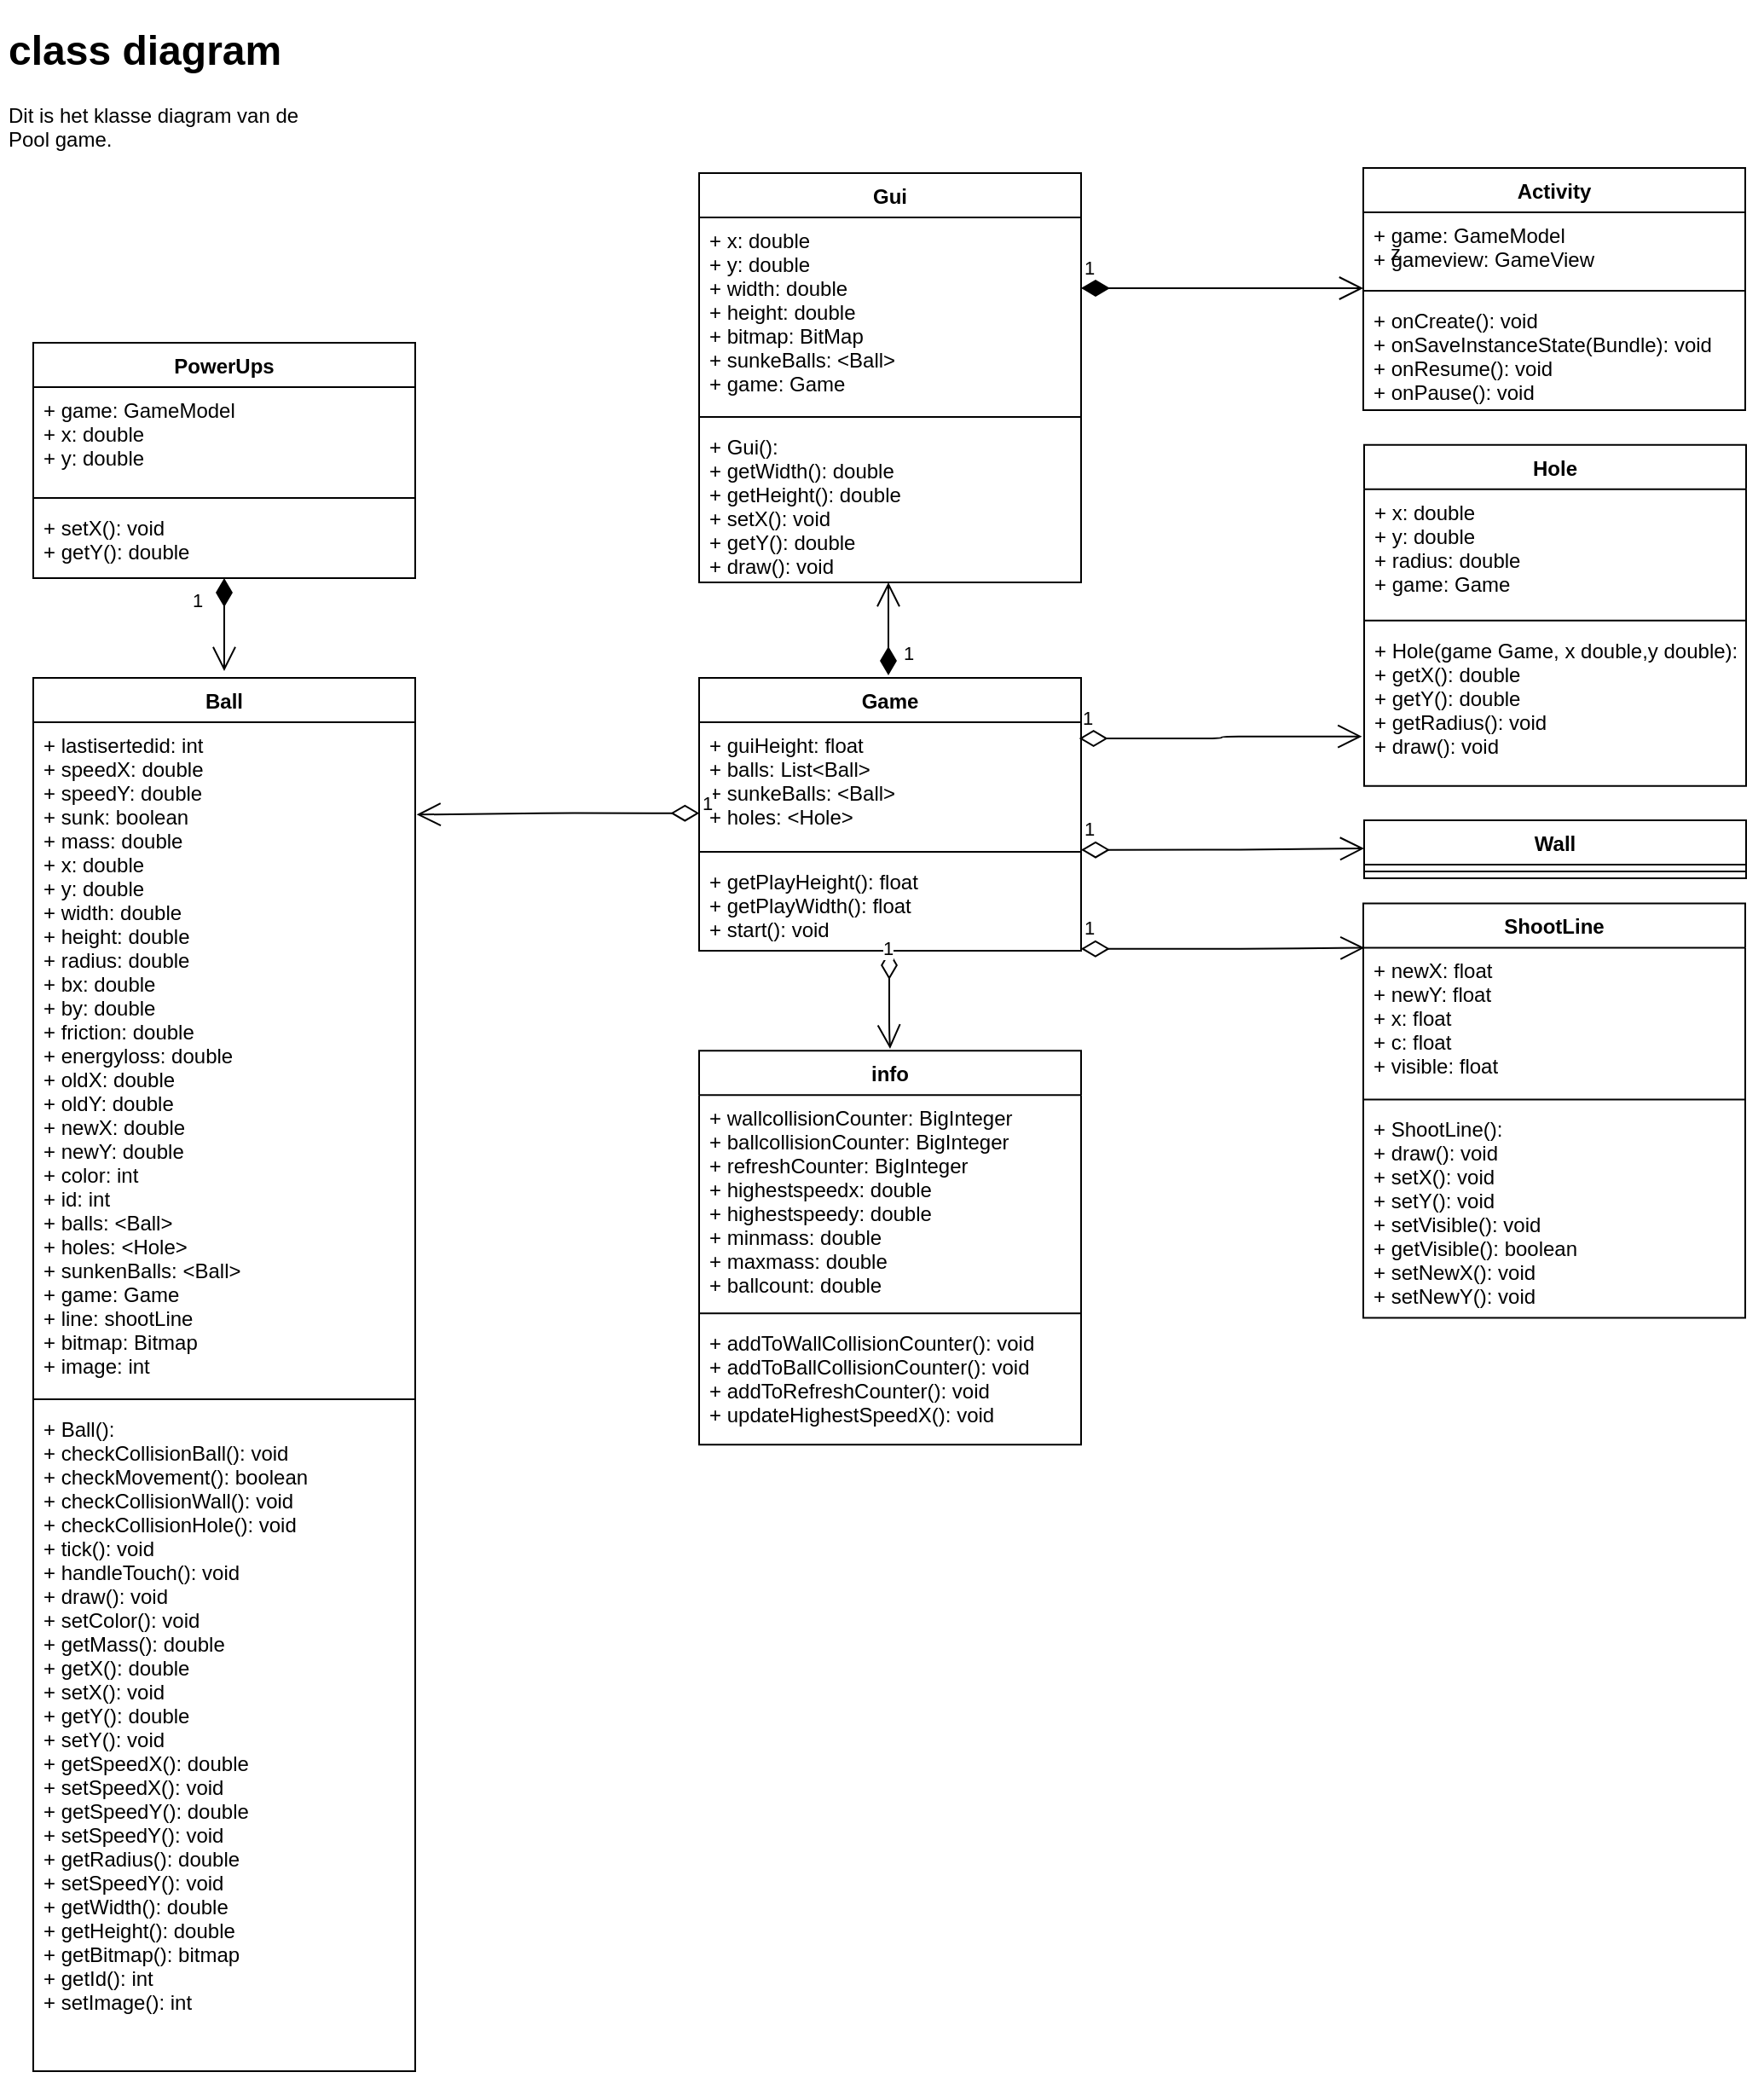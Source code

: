 <mxfile version="10.6.8" type="device"><diagram id="rxvTMZ9R3_GCz9T-E6RA" name="Page-1"><mxGraphModel dx="2886" dy="1574" grid="0" gridSize="10" guides="1" tooltips="1" connect="1" arrows="1" fold="1" page="1" pageScale="1" pageWidth="827" pageHeight="1169" math="0" shadow="0"><root><mxCell id="0"/><mxCell id="1" parent="0"/><mxCell id="HBh0L_CuX0UlSvMuJUzv-1" value="&lt;h1&gt;class diagram&lt;/h1&gt;&lt;p&gt;Dit is het klasse diagram van de Pool game.&lt;/p&gt;" style="text;html=1;strokeColor=none;fillColor=none;spacing=5;spacingTop=-20;whiteSpace=wrap;overflow=hidden;rounded=0;" parent="1" vertex="1"><mxGeometry x="37" y="27" width="190" height="120" as="geometry"/></mxCell><mxCell id="HBh0L_CuX0UlSvMuJUzv-38" value="Activity" style="swimlane;fontStyle=1;align=center;verticalAlign=top;childLayout=stackLayout;horizontal=1;startSize=26;horizontalStack=0;resizeParent=1;resizeParentMax=0;resizeLast=0;collapsible=1;marginBottom=0;" parent="1" vertex="1"><mxGeometry x="836.5" y="115.5" width="224" height="142" as="geometry"/></mxCell><mxCell id="HBh0L_CuX0UlSvMuJUzv-39" value="+ game: GameModel&#10;+ gameview: GameView&#10;" style="text;strokeColor=none;fillColor=none;align=left;verticalAlign=top;spacingLeft=4;spacingRight=4;overflow=hidden;rotatable=0;points=[[0,0.5],[1,0.5]];portConstraint=eastwest;" parent="HBh0L_CuX0UlSvMuJUzv-38" vertex="1"><mxGeometry y="26" width="224" height="42" as="geometry"/></mxCell><mxCell id="HBh0L_CuX0UlSvMuJUzv-40" value="" style="line;strokeWidth=1;fillColor=none;align=left;verticalAlign=middle;spacingTop=-1;spacingLeft=3;spacingRight=3;rotatable=0;labelPosition=right;points=[];portConstraint=eastwest;" parent="HBh0L_CuX0UlSvMuJUzv-38" vertex="1"><mxGeometry y="68" width="224" height="8" as="geometry"/></mxCell><mxCell id="HBh0L_CuX0UlSvMuJUzv-41" value="+ onCreate(): void&#10;+ onSaveInstanceState(Bundle): void&#10;+ onResume(): void&#10;+ onPause(): void&#10;&#10;" style="text;strokeColor=none;fillColor=none;align=left;verticalAlign=top;spacingLeft=4;spacingRight=4;overflow=hidden;rotatable=0;points=[[0,0.5],[1,0.5]];portConstraint=eastwest;" parent="HBh0L_CuX0UlSvMuJUzv-38" vertex="1"><mxGeometry y="76" width="224" height="66" as="geometry"/></mxCell><mxCell id="HBh0L_CuX0UlSvMuJUzv-34" value="Game" style="swimlane;fontStyle=1;align=center;verticalAlign=top;childLayout=stackLayout;horizontal=1;startSize=26;horizontalStack=0;resizeParent=1;resizeParentMax=0;resizeLast=0;collapsible=1;marginBottom=0;" parent="1" vertex="1"><mxGeometry x="447" y="414.5" width="224" height="160" as="geometry"/></mxCell><mxCell id="HBh0L_CuX0UlSvMuJUzv-35" value="+ guiHeight: float&#10;+ balls: List&lt;Ball&gt;&#10;+ sunkeBalls: &lt;Ball&gt;&#10;+ holes: &lt;Hole&gt;&#10;&#10;" style="text;strokeColor=none;fillColor=none;align=left;verticalAlign=top;spacingLeft=4;spacingRight=4;overflow=hidden;rotatable=0;points=[[0,0.5],[1,0.5]];portConstraint=eastwest;" parent="HBh0L_CuX0UlSvMuJUzv-34" vertex="1"><mxGeometry y="26" width="224" height="72" as="geometry"/></mxCell><mxCell id="HBh0L_CuX0UlSvMuJUzv-36" value="" style="line;strokeWidth=1;fillColor=none;align=left;verticalAlign=middle;spacingTop=-1;spacingLeft=3;spacingRight=3;rotatable=0;labelPosition=right;points=[];portConstraint=eastwest;" parent="HBh0L_CuX0UlSvMuJUzv-34" vertex="1"><mxGeometry y="98" width="224" height="8" as="geometry"/></mxCell><mxCell id="HBh0L_CuX0UlSvMuJUzv-37" value="+ getPlayHeight(): float&#10;+ getPlayWidth(): float&#10;+ start(): void&#10;&#10;" style="text;strokeColor=none;fillColor=none;align=left;verticalAlign=top;spacingLeft=4;spacingRight=4;overflow=hidden;rotatable=0;points=[[0,0.5],[1,0.5]];portConstraint=eastwest;" parent="HBh0L_CuX0UlSvMuJUzv-34" vertex="1"><mxGeometry y="106" width="224" height="54" as="geometry"/></mxCell><mxCell id="HBh0L_CuX0UlSvMuJUzv-42" value="Ball" style="swimlane;fontStyle=1;align=center;verticalAlign=top;childLayout=stackLayout;horizontal=1;startSize=26;horizontalStack=0;resizeParent=1;resizeParentMax=0;resizeLast=0;collapsible=1;marginBottom=0;" parent="1" vertex="1"><mxGeometry x="56.5" y="414.5" width="224" height="817" as="geometry"/></mxCell><mxCell id="HBh0L_CuX0UlSvMuJUzv-43" value="+ lastisertedid: int&#10;+ speedX: double&#10;+ speedY: double&#10;+ sunk: boolean&#10;+ mass: double&#10;+ x: double&#10;+ y: double&#10;+ width: double&#10;+ height: double&#10;+ radius: double&#10;+ bx: double&#10;+ by: double&#10;+ friction: double&#10;+ energyloss: double&#10;+ oldX: double&#10;+ oldY: double&#10;+ newX: double&#10;+ newY: double&#10;+ color: int&#10;+ id: int&#10;+ balls: &lt;Ball&gt;&#10;+ holes: &lt;Hole&gt;&#10;+ sunkenBalls: &lt;Ball&gt;&#10;+ game: Game&#10;+ line: shootLine&#10;+ bitmap: Bitmap&#10;+ image: int&#10;&#10;&#10;&#10;&#10;&#10;&#10;&#10;&#10;&#10;&#10;&#10;&#10;&#10;&#10;&#10;&#10;&#10;&#10;&#10;&#10;&#10;" style="text;strokeColor=none;fillColor=none;align=left;verticalAlign=top;spacingLeft=4;spacingRight=4;overflow=hidden;rotatable=0;points=[[0,0.5],[1,0.5]];portConstraint=eastwest;" parent="HBh0L_CuX0UlSvMuJUzv-42" vertex="1"><mxGeometry y="26" width="224" height="393" as="geometry"/></mxCell><mxCell id="HBh0L_CuX0UlSvMuJUzv-44" value="" style="line;strokeWidth=1;fillColor=none;align=left;verticalAlign=middle;spacingTop=-1;spacingLeft=3;spacingRight=3;rotatable=0;labelPosition=right;points=[];portConstraint=eastwest;" parent="HBh0L_CuX0UlSvMuJUzv-42" vertex="1"><mxGeometry y="419" width="224" height="8" as="geometry"/></mxCell><mxCell id="HBh0L_CuX0UlSvMuJUzv-45" value="+ Ball(): &#10;+ checkCollisionBall(): void&#10;+ checkMovement(): boolean&#10;+ checkCollisionWall(): void&#10;+ checkCollisionHole(): void&#10;+ tick(): void&#10;+ handleTouch(): void&#10;+ draw(): void&#10;+ setColor(): void&#10;+ getMass(): double&#10;+ getX(): double&#10;+ setX(): void&#10;+ getY(): double&#10;+ setY(): void&#10;+ getSpeedX(): double&#10;+ setSpeedX(): void&#10;+ getSpeedY(): double&#10;+ setSpeedY(): void&#10;+ getRadius(): double&#10;+ setSpeedY(): void&#10;+ getWidth(): double&#10;+ getHeight(): double&#10;+ getBitmap(): bitmap&#10;+ getId(): int&#10;+ setImage(): int&#10;&#10;&#10;&#10;&#10;&#10;&#10;" style="text;strokeColor=none;fillColor=none;align=left;verticalAlign=top;spacingLeft=4;spacingRight=4;overflow=hidden;rotatable=0;points=[[0,0.5],[1,0.5]];portConstraint=eastwest;fontStyle=0" parent="HBh0L_CuX0UlSvMuJUzv-42" vertex="1"><mxGeometry y="427" width="224" height="390" as="geometry"/></mxCell><mxCell id="HBh0L_CuX0UlSvMuJUzv-46" value="Gui" style="swimlane;fontStyle=1;align=center;verticalAlign=top;childLayout=stackLayout;horizontal=1;startSize=26;horizontalStack=0;resizeParent=1;resizeParentMax=0;resizeLast=0;collapsible=1;marginBottom=0;" parent="1" vertex="1"><mxGeometry x="447" y="118.5" width="224" height="240" as="geometry"/></mxCell><mxCell id="HBh0L_CuX0UlSvMuJUzv-47" value="+ x: double&#10;+ y: double&#10;+ width: double&#10;+ height: double&#10;+ bitmap: BitMap&#10;+ sunkeBalls: &lt;Ball&gt;&#10;+ game: Game&#10;&#10;&#10;" style="text;strokeColor=none;fillColor=none;align=left;verticalAlign=top;spacingLeft=4;spacingRight=4;overflow=hidden;rotatable=0;points=[[0,0.5],[1,0.5]];portConstraint=eastwest;fontStyle=0" parent="HBh0L_CuX0UlSvMuJUzv-46" vertex="1"><mxGeometry y="26" width="224" height="113" as="geometry"/></mxCell><mxCell id="HBh0L_CuX0UlSvMuJUzv-48" value="" style="line;strokeWidth=1;fillColor=none;align=left;verticalAlign=middle;spacingTop=-1;spacingLeft=3;spacingRight=3;rotatable=0;labelPosition=right;points=[];portConstraint=eastwest;" parent="HBh0L_CuX0UlSvMuJUzv-46" vertex="1"><mxGeometry y="139" width="224" height="8" as="geometry"/></mxCell><mxCell id="HBh0L_CuX0UlSvMuJUzv-49" value="+ Gui(): &#10;+ getWidth(): double&#10;+ getHeight(): double&#10;+ setX(): void&#10;+ getY(): double&#10;+ draw(): void&#10;&#10;" style="text;strokeColor=none;fillColor=none;align=left;verticalAlign=top;spacingLeft=4;spacingRight=4;overflow=hidden;rotatable=0;points=[[0,0.5],[1,0.5]];portConstraint=eastwest;" parent="HBh0L_CuX0UlSvMuJUzv-46" vertex="1"><mxGeometry y="147" width="224" height="93" as="geometry"/></mxCell><mxCell id="HBh0L_CuX0UlSvMuJUzv-54" value="info" style="swimlane;fontStyle=1;align=center;verticalAlign=top;childLayout=stackLayout;horizontal=1;startSize=26;horizontalStack=0;resizeParent=1;resizeParentMax=0;resizeLast=0;collapsible=1;marginBottom=0;" parent="1" vertex="1"><mxGeometry x="447" y="633.143" width="224" height="231" as="geometry"/></mxCell><mxCell id="HBh0L_CuX0UlSvMuJUzv-55" value="+ wallcollisionCounter: BigInteger&#10;+ ballcollisionCounter: BigInteger&#10;+ refreshCounter: BigInteger&#10;+ highestspeedx: double&#10;+ highestspeedy: double&#10;+ minmass: double&#10;+ maxmass: double&#10;+ ballcount: double&#10;&#10;&#10;" style="text;strokeColor=none;fillColor=none;align=left;verticalAlign=top;spacingLeft=4;spacingRight=4;overflow=hidden;rotatable=0;points=[[0,0.5],[1,0.5]];portConstraint=eastwest;fontStyle=0" parent="HBh0L_CuX0UlSvMuJUzv-54" vertex="1"><mxGeometry y="26" width="224" height="124" as="geometry"/></mxCell><mxCell id="HBh0L_CuX0UlSvMuJUzv-56" value="" style="line;strokeWidth=1;fillColor=none;align=left;verticalAlign=middle;spacingTop=-1;spacingLeft=3;spacingRight=3;rotatable=0;labelPosition=right;points=[];portConstraint=eastwest;" parent="HBh0L_CuX0UlSvMuJUzv-54" vertex="1"><mxGeometry y="150" width="224" height="8" as="geometry"/></mxCell><mxCell id="HBh0L_CuX0UlSvMuJUzv-57" value="+ addToWallCollisionCounter(): void&#10;+ addToBallCollisionCounter(): void&#10;+ addToRefreshCounter(): void&#10;+ updateHighestSpeedX(): void&#10;&#10;" style="text;strokeColor=none;fillColor=none;align=left;verticalAlign=top;spacingLeft=4;spacingRight=4;overflow=hidden;rotatable=0;points=[[0,0.5],[1,0.5]];portConstraint=eastwest;" parent="HBh0L_CuX0UlSvMuJUzv-54" vertex="1"><mxGeometry y="158" width="224" height="73" as="geometry"/></mxCell><mxCell id="HBh0L_CuX0UlSvMuJUzv-59" value="ShootLine" style="swimlane;fontStyle=1;align=center;verticalAlign=top;childLayout=stackLayout;horizontal=1;startSize=26;horizontalStack=0;resizeParent=1;resizeParentMax=0;resizeLast=0;collapsible=1;marginBottom=0;" parent="1" vertex="1"><mxGeometry x="836.5" y="546.735" width="224" height="243" as="geometry"/></mxCell><mxCell id="HBh0L_CuX0UlSvMuJUzv-60" value="+ newX: float&#10;+ newY: float&#10;+ x: float&#10;+ c: float&#10;+ visible: float&#10;&#10;&#10;" style="text;strokeColor=none;fillColor=none;align=left;verticalAlign=top;spacingLeft=4;spacingRight=4;overflow=hidden;rotatable=0;points=[[0,0.5],[1,0.5]];portConstraint=eastwest;fontStyle=0" parent="HBh0L_CuX0UlSvMuJUzv-59" vertex="1"><mxGeometry y="26" width="224" height="85" as="geometry"/></mxCell><mxCell id="HBh0L_CuX0UlSvMuJUzv-61" value="" style="line;strokeWidth=1;fillColor=none;align=left;verticalAlign=middle;spacingTop=-1;spacingLeft=3;spacingRight=3;rotatable=0;labelPosition=right;points=[];portConstraint=eastwest;" parent="HBh0L_CuX0UlSvMuJUzv-59" vertex="1"><mxGeometry y="111" width="224" height="8" as="geometry"/></mxCell><mxCell id="HBh0L_CuX0UlSvMuJUzv-62" value="+ ShootLine(): &#10;+ draw(): void&#10;+ setX(): void&#10;+ setY(): void&#10;+ setVisible(): void&#10;+ getVisible(): boolean&#10;+ setNewX(): void&#10;+ setNewY(): void&#10;&#10;" style="text;strokeColor=none;fillColor=none;align=left;verticalAlign=top;spacingLeft=4;spacingRight=4;overflow=hidden;rotatable=0;points=[[0,0.5],[1,0.5]];portConstraint=eastwest;" parent="HBh0L_CuX0UlSvMuJUzv-59" vertex="1"><mxGeometry y="119" width="224" height="124" as="geometry"/></mxCell><mxCell id="C0a2iP0j8IErQd9OZwQ9-11" value="Wall" style="swimlane;fontStyle=1;align=center;verticalAlign=top;childLayout=stackLayout;horizontal=1;startSize=26;horizontalStack=0;resizeParent=1;resizeParentMax=0;resizeLast=0;collapsible=1;marginBottom=0;" vertex="1" parent="1"><mxGeometry x="837" y="498" width="224" height="34" as="geometry"/></mxCell><mxCell id="C0a2iP0j8IErQd9OZwQ9-12" value="" style="line;strokeWidth=1;fillColor=none;align=left;verticalAlign=middle;spacingTop=-1;spacingLeft=3;spacingRight=3;rotatable=0;labelPosition=right;points=[];portConstraint=eastwest;" vertex="1" parent="C0a2iP0j8IErQd9OZwQ9-11"><mxGeometry y="26" width="224" height="8" as="geometry"/></mxCell><mxCell id="C0a2iP0j8IErQd9OZwQ9-18" value="z&#10;" style="text;strokeColor=none;fillColor=none;align=left;verticalAlign=top;spacingLeft=4;spacingRight=4;overflow=hidden;rotatable=0;points=[[0,0.5],[1,0.5]];portConstraint=eastwest;" vertex="1" parent="1"><mxGeometry x="846.5" y="151.5" width="224" height="42" as="geometry"/></mxCell><mxCell id="C0a2iP0j8IErQd9OZwQ9-19" value="PowerUps" style="swimlane;fontStyle=1;align=center;verticalAlign=top;childLayout=stackLayout;horizontal=1;startSize=26;horizontalStack=0;resizeParent=1;resizeParentMax=0;resizeLast=0;collapsible=1;marginBottom=0;" vertex="1" parent="1"><mxGeometry x="56.5" y="218" width="224" height="138" as="geometry"/></mxCell><mxCell id="C0a2iP0j8IErQd9OZwQ9-20" value="+ game: GameModel&#10;+ x: double&#10;+ y: double&#10;&#10;" style="text;strokeColor=none;fillColor=none;align=left;verticalAlign=top;spacingLeft=4;spacingRight=4;overflow=hidden;rotatable=0;points=[[0,0.5],[1,0.5]];portConstraint=eastwest;" vertex="1" parent="C0a2iP0j8IErQd9OZwQ9-19"><mxGeometry y="26" width="224" height="61" as="geometry"/></mxCell><mxCell id="C0a2iP0j8IErQd9OZwQ9-21" value="" style="line;strokeWidth=1;fillColor=none;align=left;verticalAlign=middle;spacingTop=-1;spacingLeft=3;spacingRight=3;rotatable=0;labelPosition=right;points=[];portConstraint=eastwest;" vertex="1" parent="C0a2iP0j8IErQd9OZwQ9-19"><mxGeometry y="87" width="224" height="8" as="geometry"/></mxCell><mxCell id="C0a2iP0j8IErQd9OZwQ9-22" value="+ setX(): void&#10;+ getY(): double" style="text;strokeColor=none;fillColor=none;align=left;verticalAlign=top;spacingLeft=4;spacingRight=4;overflow=hidden;rotatable=0;points=[[0,0.5],[1,0.5]];portConstraint=eastwest;" vertex="1" parent="C0a2iP0j8IErQd9OZwQ9-19"><mxGeometry y="95" width="224" height="43" as="geometry"/></mxCell><mxCell id="C0a2iP0j8IErQd9OZwQ9-24" value="1" style="endArrow=open;html=1;endSize=12;startArrow=diamondThin;startSize=14;startFill=1;edgeStyle=orthogonalEdgeStyle;align=left;verticalAlign=bottom;exitX=1;exitY=0.367;exitDx=0;exitDy=0;exitPerimeter=0;" edge="1" parent="1" source="HBh0L_CuX0UlSvMuJUzv-47"><mxGeometry x="-1" y="3" relative="1" as="geometry"><mxPoint x="676.5" y="186" as="sourcePoint"/><mxPoint x="836.5" y="186" as="targetPoint"/></mxGeometry></mxCell><mxCell id="C0a2iP0j8IErQd9OZwQ9-26" value="1" style="endArrow=open;html=1;endSize=12;startArrow=diamondThin;startSize=14;startFill=1;edgeStyle=orthogonalEdgeStyle;align=left;verticalAlign=bottom;" edge="1" parent="1"><mxGeometry x="-0.848" y="-7" relative="1" as="geometry"><mxPoint x="558" y="413" as="sourcePoint"/><mxPoint x="558" y="358.5" as="targetPoint"/><mxPoint as="offset"/></mxGeometry></mxCell><mxCell id="C0a2iP0j8IErQd9OZwQ9-27" value="1" style="endArrow=open;html=1;endSize=12;startArrow=diamondThin;startSize=14;startFill=0;edgeStyle=orthogonalEdgeStyle;align=left;verticalAlign=bottom;exitX=0.997;exitY=0.108;exitDx=0;exitDy=0;exitPerimeter=0;" edge="1" parent="1"><mxGeometry x="-1" y="3" relative="1" as="geometry"><mxPoint x="671" y="515.333" as="sourcePoint"/><mxPoint x="837" y="514.5" as="targetPoint"/><Array as="points"><mxPoint x="754.5" y="514.5"/></Array></mxGeometry></mxCell><mxCell id="C0a2iP0j8IErQd9OZwQ9-28" value="1" style="endArrow=open;html=1;endSize=12;startArrow=diamondThin;startSize=14;startFill=0;edgeStyle=orthogonalEdgeStyle;align=left;verticalAlign=bottom;exitX=0.997;exitY=0.108;exitDx=0;exitDy=0;exitPerimeter=0;" edge="1" parent="1"><mxGeometry x="-1" y="3" relative="1" as="geometry"><mxPoint x="670.929" y="573.357" as="sourcePoint"/><mxPoint x="837.214" y="572.786" as="targetPoint"/><Array as="points"><mxPoint x="754.5" y="572.5"/></Array></mxGeometry></mxCell><mxCell id="C0a2iP0j8IErQd9OZwQ9-29" value="1" style="endArrow=open;html=1;endSize=12;startArrow=diamondThin;startSize=14;startFill=0;edgeStyle=orthogonalEdgeStyle;align=left;verticalAlign=bottom;" edge="1" parent="1"><mxGeometry x="-0.733" y="-6" relative="1" as="geometry"><mxPoint x="558.5" y="574.5" as="sourcePoint"/><mxPoint x="559" y="632" as="targetPoint"/><Array as="points"><mxPoint x="558.5" y="621.5"/></Array><mxPoint as="offset"/></mxGeometry></mxCell><mxCell id="C0a2iP0j8IErQd9OZwQ9-30" value="1" style="endArrow=open;html=1;endSize=12;startArrow=diamondThin;startSize=14;startFill=0;edgeStyle=orthogonalEdgeStyle;align=left;verticalAlign=bottom;exitX=0.997;exitY=0.108;exitDx=0;exitDy=0;exitPerimeter=0;" edge="1" parent="1"><mxGeometry x="-1" y="3" relative="1" as="geometry"><mxPoint x="447.167" y="493.833" as="sourcePoint"/><mxPoint x="281.333" y="494.667" as="targetPoint"/><Array as="points"><mxPoint x="364.5" y="493.5"/></Array></mxGeometry></mxCell><mxCell id="C0a2iP0j8IErQd9OZwQ9-31" value="1" style="endArrow=open;html=1;endSize=12;startArrow=diamondThin;startSize=14;startFill=1;edgeStyle=orthogonalEdgeStyle;align=left;verticalAlign=bottom;" edge="1" parent="1"><mxGeometry x="-0.211" y="-21" relative="1" as="geometry"><mxPoint x="168.5" y="356" as="sourcePoint"/><mxPoint x="168.5" y="410.5" as="targetPoint"/><mxPoint as="offset"/></mxGeometry></mxCell><mxCell id="C0a2iP0j8IErQd9OZwQ9-36" value="Hole" style="swimlane;fontStyle=1;align=center;verticalAlign=top;childLayout=stackLayout;horizontal=1;startSize=26;horizontalStack=0;resizeParent=1;resizeParentMax=0;resizeLast=0;collapsible=1;marginBottom=0;" vertex="1" parent="1"><mxGeometry x="837" y="277.857" width="224" height="200" as="geometry"/></mxCell><mxCell id="C0a2iP0j8IErQd9OZwQ9-37" value="+ x: double&#10;+ y: double&#10;+ radius: double&#10;+ game: Game&#10;&#10;&#10;" style="text;strokeColor=none;fillColor=none;align=left;verticalAlign=top;spacingLeft=4;spacingRight=4;overflow=hidden;rotatable=0;points=[[0,0.5],[1,0.5]];portConstraint=eastwest;fontStyle=0" vertex="1" parent="C0a2iP0j8IErQd9OZwQ9-36"><mxGeometry y="26" width="224" height="73" as="geometry"/></mxCell><mxCell id="C0a2iP0j8IErQd9OZwQ9-38" value="" style="line;strokeWidth=1;fillColor=none;align=left;verticalAlign=middle;spacingTop=-1;spacingLeft=3;spacingRight=3;rotatable=0;labelPosition=right;points=[];portConstraint=eastwest;" vertex="1" parent="C0a2iP0j8IErQd9OZwQ9-36"><mxGeometry y="99" width="224" height="8" as="geometry"/></mxCell><mxCell id="C0a2iP0j8IErQd9OZwQ9-39" value="+ Hole(game Game, x double,y double): &#10;+ getX(): double&#10;+ getY(): double&#10;+ getRadius(): void&#10;+ draw(): void&#10;&#10;&#10;" style="text;strokeColor=none;fillColor=none;align=left;verticalAlign=top;spacingLeft=4;spacingRight=4;overflow=hidden;rotatable=0;points=[[0,0.5],[1,0.5]];portConstraint=eastwest;" vertex="1" parent="C0a2iP0j8IErQd9OZwQ9-36"><mxGeometry y="107" width="224" height="93" as="geometry"/></mxCell><mxCell id="C0a2iP0j8IErQd9OZwQ9-40" value="1" style="endArrow=open;html=1;endSize=12;startArrow=diamondThin;startSize=14;startFill=0;edgeStyle=orthogonalEdgeStyle;align=left;verticalAlign=bottom;exitX=0.997;exitY=0.108;exitDx=0;exitDy=0;exitPerimeter=0;" edge="1" parent="1"><mxGeometry x="-1" y="3" relative="1" as="geometry"><mxPoint x="669.824" y="450.029" as="sourcePoint"/><mxPoint x="835.706" y="448.853" as="targetPoint"/><Array as="points"><mxPoint x="753.5" y="449"/></Array></mxGeometry></mxCell></root></mxGraphModel></diagram></mxfile>